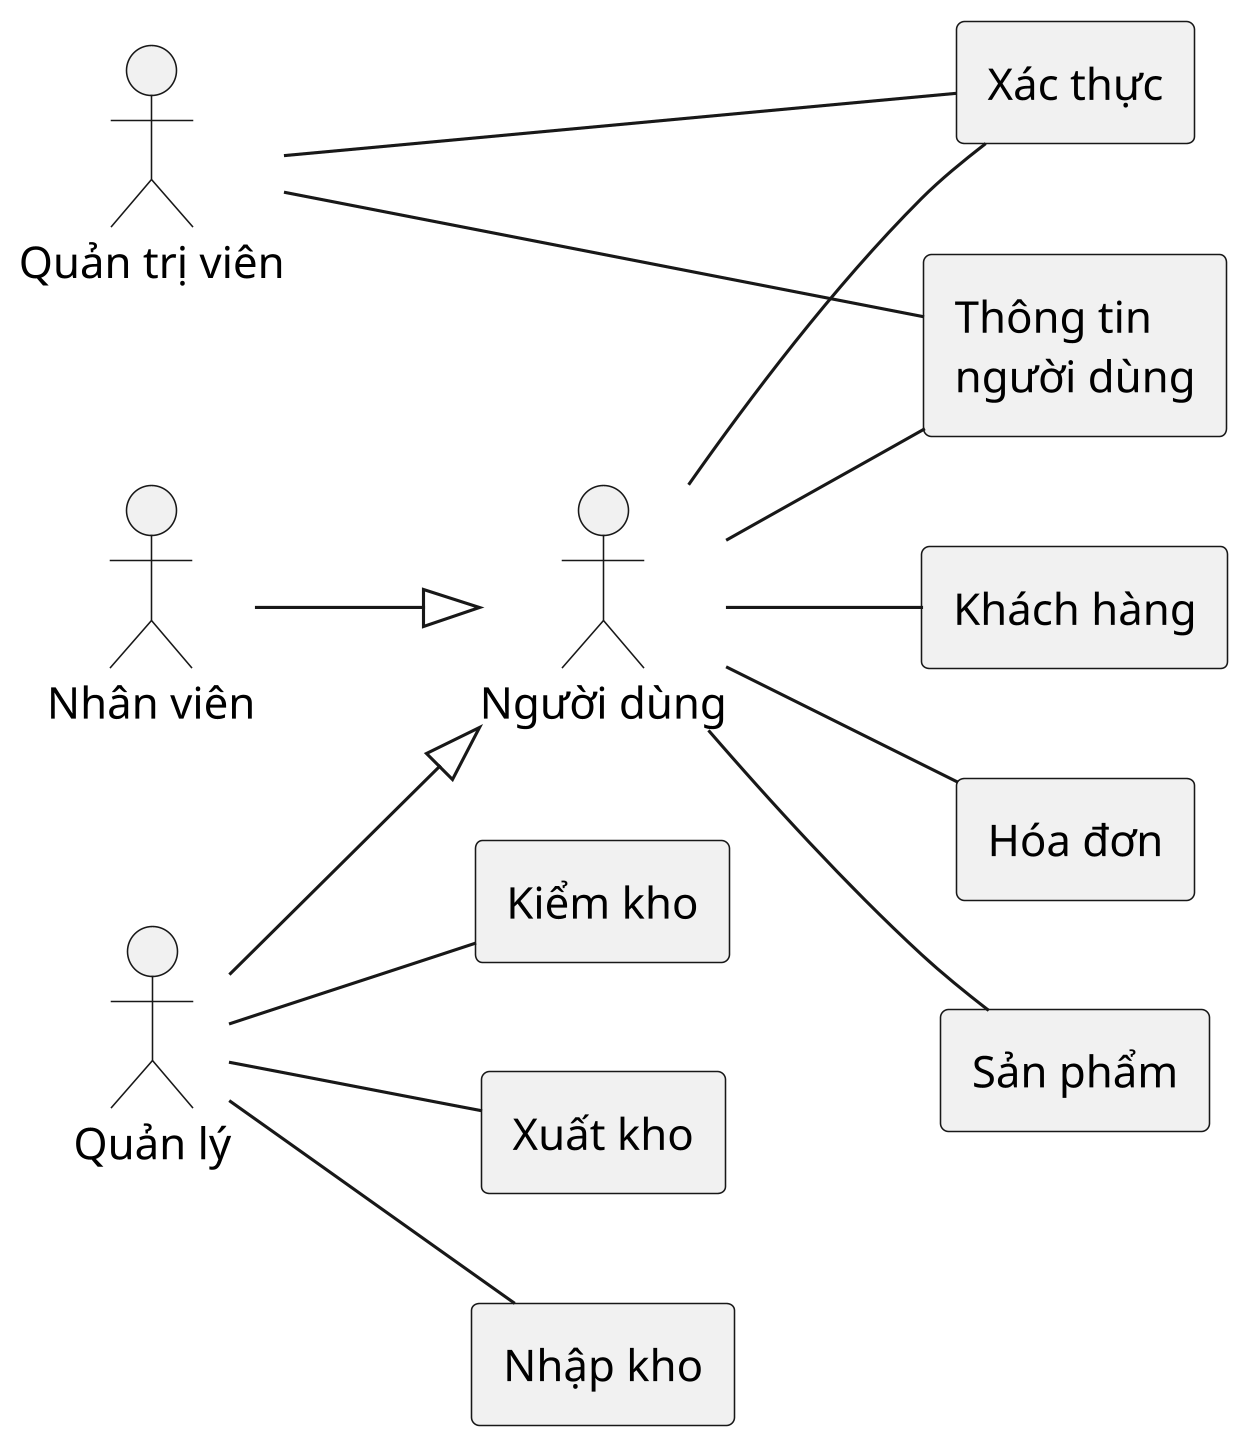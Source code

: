 @startuml General
skinparam dpi 300
left to right direction

actor Admin as "Quản trị viên"
actor User as "Người dùng"
actor Manager as "Quản lý"
actor Employee as "Nhân viên"

rectangle Product as "Sản phẩm" {

}
rectangle Client as "Khách hàng" {
    
}
rectangle AuditReport as "Kiểm kho" {
    
}
rectangle ExportReport as "Xuất kho" {
    
}
rectangle ImportReport as "Nhập kho" {
    
}
rectangle Invoice as "Hóa đơn" {
    
}
rectangle UserIdentity as "Thông tin\nngười dùng" {
    
}
rectangle Authentication as "Xác thực" {
    
}


Manager --|> User
Employee --|> User

Manager -- AuditReport
Manager -- ExportReport
Manager -- ImportReport
User -- Client
User -- Product
User -- Invoice
Admin --- UserIdentity
User -- UserIdentity

Admin -r- Authentication
User -- Authentication
@enduml
